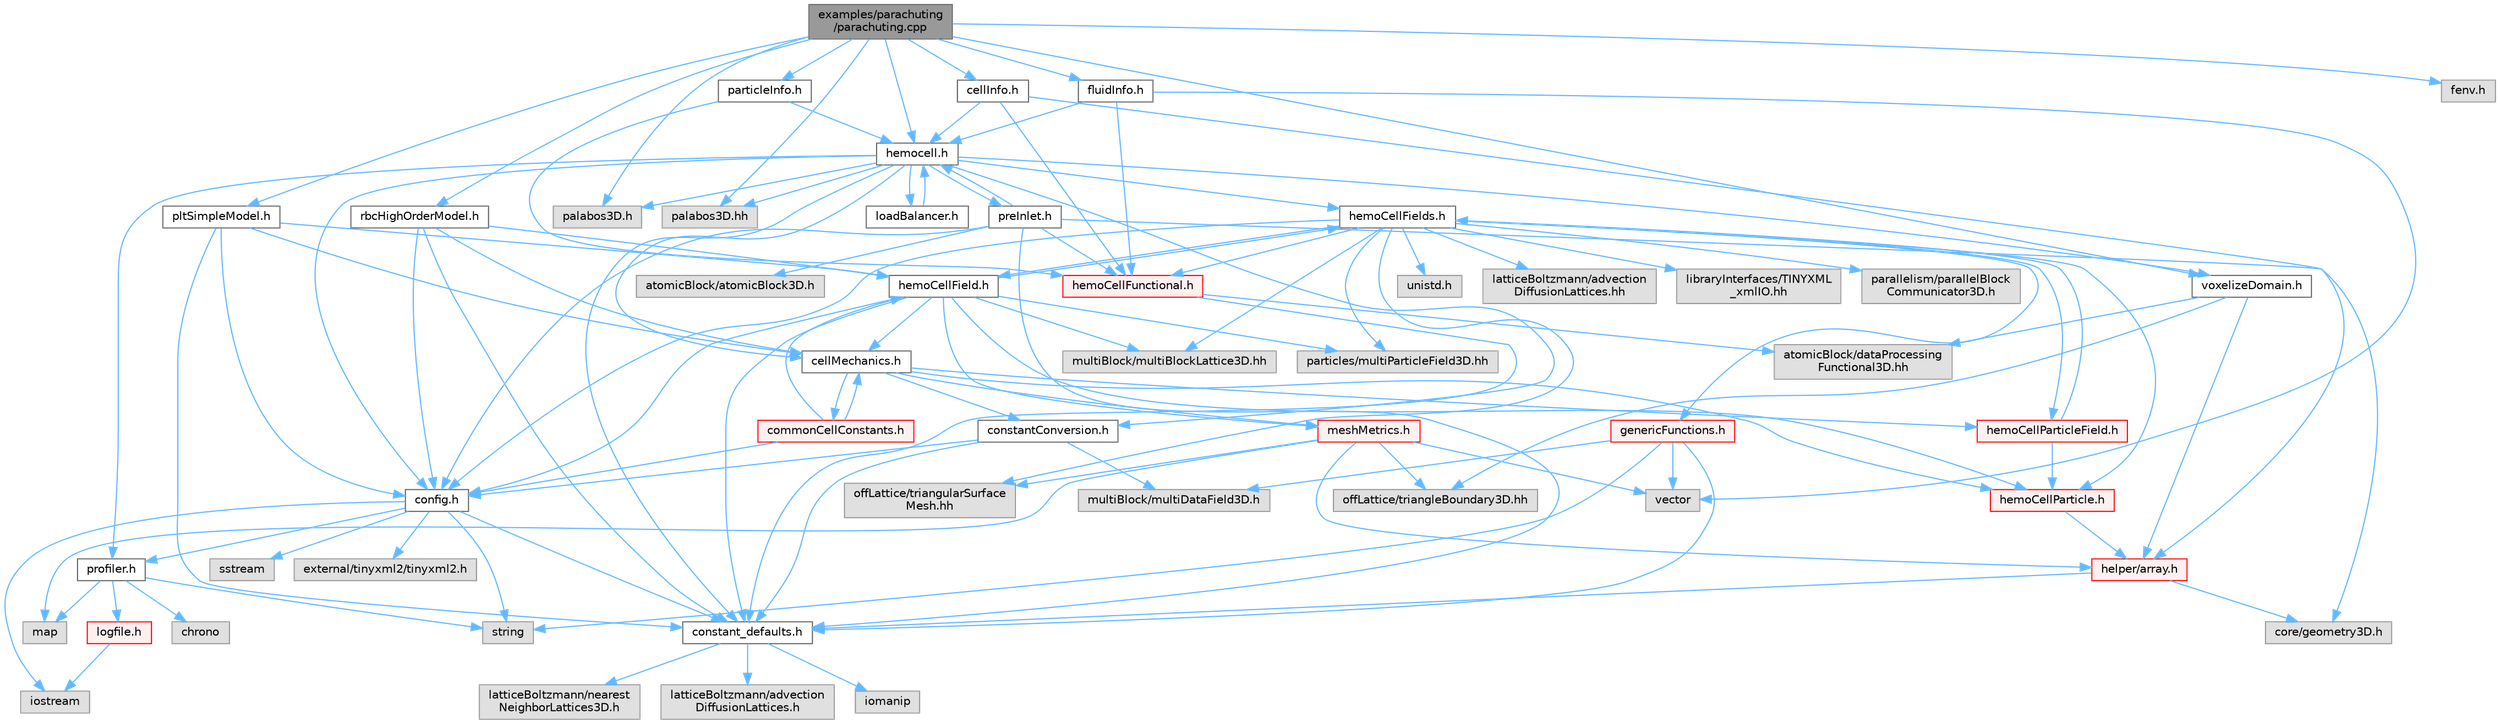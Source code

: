 digraph "examples/parachuting/parachuting.cpp"
{
 // LATEX_PDF_SIZE
  bgcolor="transparent";
  edge [fontname=Helvetica,fontsize=10,labelfontname=Helvetica,labelfontsize=10];
  node [fontname=Helvetica,fontsize=10,shape=box,height=0.2,width=0.4];
  Node1 [id="Node000001",label="examples/parachuting\l/parachuting.cpp",height=0.2,width=0.4,color="gray40", fillcolor="grey60", style="filled", fontcolor="black",tooltip=" "];
  Node1 -> Node2 [id="edge1_Node000001_Node000002",color="steelblue1",style="solid",tooltip=" "];
  Node2 [id="Node000002",label="hemocell.h",height=0.2,width=0.4,color="grey40", fillcolor="white", style="filled",URL="$hemocell_8h.html",tooltip=" "];
  Node2 -> Node3 [id="edge2_Node000002_Node000003",color="steelblue1",style="solid",tooltip=" "];
  Node3 [id="Node000003",label="constant_defaults.h",height=0.2,width=0.4,color="grey40", fillcolor="white", style="filled",URL="$constant__defaults_8h.html",tooltip=" "];
  Node3 -> Node4 [id="edge3_Node000003_Node000004",color="steelblue1",style="solid",tooltip=" "];
  Node4 [id="Node000004",label="iomanip",height=0.2,width=0.4,color="grey60", fillcolor="#E0E0E0", style="filled",tooltip=" "];
  Node3 -> Node5 [id="edge4_Node000003_Node000005",color="steelblue1",style="solid",tooltip=" "];
  Node5 [id="Node000005",label="latticeBoltzmann/nearest\lNeighborLattices3D.h",height=0.2,width=0.4,color="grey60", fillcolor="#E0E0E0", style="filled",tooltip=" "];
  Node3 -> Node6 [id="edge5_Node000003_Node000006",color="steelblue1",style="solid",tooltip=" "];
  Node6 [id="Node000006",label="latticeBoltzmann/advection\lDiffusionLattices.h",height=0.2,width=0.4,color="grey60", fillcolor="#E0E0E0", style="filled",tooltip=" "];
  Node2 -> Node7 [id="edge6_Node000002_Node000007",color="steelblue1",style="solid",tooltip=" "];
  Node7 [id="Node000007",label="config.h",height=0.2,width=0.4,color="grey40", fillcolor="white", style="filled",URL="$config_8h.html",tooltip=" "];
  Node7 -> Node8 [id="edge7_Node000007_Node000008",color="steelblue1",style="solid",tooltip=" "];
  Node8 [id="Node000008",label="profiler.h",height=0.2,width=0.4,color="grey40", fillcolor="white", style="filled",URL="$profiler_8h.html",tooltip=" "];
  Node8 -> Node9 [id="edge8_Node000008_Node000009",color="steelblue1",style="solid",tooltip=" "];
  Node9 [id="Node000009",label="chrono",height=0.2,width=0.4,color="grey60", fillcolor="#E0E0E0", style="filled",tooltip=" "];
  Node8 -> Node10 [id="edge9_Node000008_Node000010",color="steelblue1",style="solid",tooltip=" "];
  Node10 [id="Node000010",label="string",height=0.2,width=0.4,color="grey60", fillcolor="#E0E0E0", style="filled",tooltip=" "];
  Node8 -> Node11 [id="edge10_Node000008_Node000011",color="steelblue1",style="solid",tooltip=" "];
  Node11 [id="Node000011",label="map",height=0.2,width=0.4,color="grey60", fillcolor="#E0E0E0", style="filled",tooltip=" "];
  Node8 -> Node12 [id="edge11_Node000008_Node000012",color="steelblue1",style="solid",tooltip=" "];
  Node12 [id="Node000012",label="logfile.h",height=0.2,width=0.4,color="red", fillcolor="#FFF0F0", style="filled",URL="$logfile_8h.html",tooltip=" "];
  Node12 -> Node14 [id="edge12_Node000012_Node000014",color="steelblue1",style="solid",tooltip=" "];
  Node14 [id="Node000014",label="iostream",height=0.2,width=0.4,color="grey60", fillcolor="#E0E0E0", style="filled",tooltip=" "];
  Node7 -> Node15 [id="edge13_Node000007_Node000015",color="steelblue1",style="solid",tooltip=" "];
  Node15 [id="Node000015",label="external/tinyxml2/tinyxml2.h",height=0.2,width=0.4,color="grey60", fillcolor="#E0E0E0", style="filled",tooltip=" "];
  Node7 -> Node3 [id="edge14_Node000007_Node000003",color="steelblue1",style="solid",tooltip=" "];
  Node7 -> Node10 [id="edge15_Node000007_Node000010",color="steelblue1",style="solid",tooltip=" "];
  Node7 -> Node14 [id="edge16_Node000007_Node000014",color="steelblue1",style="solid",tooltip=" "];
  Node7 -> Node16 [id="edge17_Node000007_Node000016",color="steelblue1",style="solid",tooltip=" "];
  Node16 [id="Node000016",label="sstream",height=0.2,width=0.4,color="grey60", fillcolor="#E0E0E0", style="filled",tooltip=" "];
  Node2 -> Node17 [id="edge18_Node000002_Node000017",color="steelblue1",style="solid",tooltip=" "];
  Node17 [id="Node000017",label="hemoCellFields.h",height=0.2,width=0.4,color="grey40", fillcolor="white", style="filled",URL="$hemoCellFields_8h.html",tooltip=" "];
  Node17 -> Node18 [id="edge19_Node000017_Node000018",color="steelblue1",style="solid",tooltip=" "];
  Node18 [id="Node000018",label="hemoCellParticleField.h",height=0.2,width=0.4,color="red", fillcolor="#FFF0F0", style="filled",URL="$hemoCellParticleField_8h.html",tooltip=" "];
  Node18 -> Node17 [id="edge20_Node000018_Node000017",color="steelblue1",style="solid",tooltip=" "];
  Node18 -> Node21 [id="edge21_Node000018_Node000021",color="steelblue1",style="solid",tooltip=" "];
  Node21 [id="Node000021",label="hemoCellParticle.h",height=0.2,width=0.4,color="red", fillcolor="#FFF0F0", style="filled",URL="$hemoCellParticle_8h.html",tooltip=" "];
  Node21 -> Node22 [id="edge22_Node000021_Node000022",color="steelblue1",style="solid",tooltip=" "];
  Node22 [id="Node000022",label="helper/array.h",height=0.2,width=0.4,color="red", fillcolor="#FFF0F0", style="filled",URL="$array_8h.html",tooltip=" "];
  Node22 -> Node3 [id="edge23_Node000022_Node000003",color="steelblue1",style="solid",tooltip=" "];
  Node22 -> Node26 [id="edge24_Node000022_Node000026",color="steelblue1",style="solid",tooltip=" "];
  Node26 [id="Node000026",label="core/geometry3D.h",height=0.2,width=0.4,color="grey60", fillcolor="#E0E0E0", style="filled",tooltip=" "];
  Node17 -> Node30 [id="edge25_Node000017_Node000030",color="steelblue1",style="solid",tooltip=" "];
  Node30 [id="Node000030",label="genericFunctions.h",height=0.2,width=0.4,color="red", fillcolor="#FFF0F0", style="filled",URL="$genericFunctions_8h.html",tooltip=" "];
  Node30 -> Node32 [id="edge26_Node000030_Node000032",color="steelblue1",style="solid",tooltip=" "];
  Node32 [id="Node000032",label="vector",height=0.2,width=0.4,color="grey60", fillcolor="#E0E0E0", style="filled",tooltip=" "];
  Node30 -> Node10 [id="edge27_Node000030_Node000010",color="steelblue1",style="solid",tooltip=" "];
  Node30 -> Node36 [id="edge28_Node000030_Node000036",color="steelblue1",style="solid",tooltip=" "];
  Node36 [id="Node000036",label="multiBlock/multiDataField3D.h",height=0.2,width=0.4,color="grey60", fillcolor="#E0E0E0", style="filled",tooltip=" "];
  Node30 -> Node3 [id="edge29_Node000030_Node000003",color="steelblue1",style="solid",tooltip=" "];
  Node17 -> Node37 [id="edge30_Node000017_Node000037",color="steelblue1",style="solid",tooltip=" "];
  Node37 [id="Node000037",label="hemoCellFunctional.h",height=0.2,width=0.4,color="red", fillcolor="#FFF0F0", style="filled",URL="$hemoCellFunctional_8h.html",tooltip=" "];
  Node37 -> Node3 [id="edge31_Node000037_Node000003",color="steelblue1",style="solid",tooltip=" "];
  Node37 -> Node39 [id="edge32_Node000037_Node000039",color="steelblue1",style="solid",tooltip=" "];
  Node39 [id="Node000039",label="atomicBlock/dataProcessing\lFunctional3D.hh",height=0.2,width=0.4,color="grey60", fillcolor="#E0E0E0", style="filled",tooltip=" "];
  Node17 -> Node42 [id="edge33_Node000017_Node000042",color="steelblue1",style="solid",tooltip=" "];
  Node42 [id="Node000042",label="hemoCellField.h",height=0.2,width=0.4,color="grey40", fillcolor="white", style="filled",URL="$hemoCellField_8h.html",tooltip=" "];
  Node42 -> Node7 [id="edge34_Node000042_Node000007",color="steelblue1",style="solid",tooltip=" "];
  Node42 -> Node3 [id="edge35_Node000042_Node000003",color="steelblue1",style="solid",tooltip=" "];
  Node42 -> Node43 [id="edge36_Node000042_Node000043",color="steelblue1",style="solid",tooltip=" "];
  Node43 [id="Node000043",label="cellMechanics.h",height=0.2,width=0.4,color="grey40", fillcolor="white", style="filled",URL="$cellMechanics_8h.html",tooltip=" "];
  Node43 -> Node18 [id="edge37_Node000043_Node000018",color="steelblue1",style="solid",tooltip=" "];
  Node43 -> Node21 [id="edge38_Node000043_Node000021",color="steelblue1",style="solid",tooltip=" "];
  Node43 -> Node44 [id="edge39_Node000043_Node000044",color="steelblue1",style="solid",tooltip=" "];
  Node44 [id="Node000044",label="commonCellConstants.h",height=0.2,width=0.4,color="red", fillcolor="#FFF0F0", style="filled",URL="$commonCellConstants_8h.html",tooltip=" "];
  Node44 -> Node43 [id="edge40_Node000044_Node000043",color="steelblue1",style="solid",tooltip=" "];
  Node44 -> Node7 [id="edge41_Node000044_Node000007",color="steelblue1",style="solid",tooltip=" "];
  Node44 -> Node42 [id="edge42_Node000044_Node000042",color="steelblue1",style="solid",tooltip=" "];
  Node43 -> Node46 [id="edge43_Node000043_Node000046",color="steelblue1",style="solid",tooltip=" "];
  Node46 [id="Node000046",label="meshMetrics.h",height=0.2,width=0.4,color="red", fillcolor="#FFF0F0", style="filled",URL="$meshMetrics_8h.html",tooltip=" "];
  Node46 -> Node11 [id="edge44_Node000046_Node000011",color="steelblue1",style="solid",tooltip=" "];
  Node46 -> Node32 [id="edge45_Node000046_Node000032",color="steelblue1",style="solid",tooltip=" "];
  Node46 -> Node47 [id="edge46_Node000046_Node000047",color="steelblue1",style="solid",tooltip=" "];
  Node47 [id="Node000047",label="offLattice/triangularSurface\lMesh.hh",height=0.2,width=0.4,color="grey60", fillcolor="#E0E0E0", style="filled",tooltip=" "];
  Node46 -> Node48 [id="edge47_Node000046_Node000048",color="steelblue1",style="solid",tooltip=" "];
  Node48 [id="Node000048",label="offLattice/triangleBoundary3D.hh",height=0.2,width=0.4,color="grey60", fillcolor="#E0E0E0", style="filled",tooltip=" "];
  Node46 -> Node22 [id="edge48_Node000046_Node000022",color="steelblue1",style="solid",tooltip=" "];
  Node43 -> Node50 [id="edge49_Node000043_Node000050",color="steelblue1",style="solid",tooltip=" "];
  Node50 [id="Node000050",label="constantConversion.h",height=0.2,width=0.4,color="grey40", fillcolor="white", style="filled",URL="$constantConversion_8h.html",tooltip=" "];
  Node50 -> Node7 [id="edge50_Node000050_Node000007",color="steelblue1",style="solid",tooltip=" "];
  Node50 -> Node3 [id="edge51_Node000050_Node000003",color="steelblue1",style="solid",tooltip=" "];
  Node50 -> Node36 [id="edge52_Node000050_Node000036",color="steelblue1",style="solid",tooltip=" "];
  Node42 -> Node46 [id="edge53_Node000042_Node000046",color="steelblue1",style="solid",tooltip=" "];
  Node42 -> Node17 [id="edge54_Node000042_Node000017",color="steelblue1",style="solid",tooltip=" "];
  Node42 -> Node21 [id="edge55_Node000042_Node000021",color="steelblue1",style="solid",tooltip=" "];
  Node42 -> Node51 [id="edge56_Node000042_Node000051",color="steelblue1",style="solid",tooltip=" "];
  Node51 [id="Node000051",label="multiBlock/multiBlockLattice3D.hh",height=0.2,width=0.4,color="grey60", fillcolor="#E0E0E0", style="filled",tooltip=" "];
  Node42 -> Node52 [id="edge57_Node000042_Node000052",color="steelblue1",style="solid",tooltip=" "];
  Node52 [id="Node000052",label="particles/multiParticleField3D.hh",height=0.2,width=0.4,color="grey60", fillcolor="#E0E0E0", style="filled",tooltip=" "];
  Node17 -> Node21 [id="edge58_Node000017_Node000021",color="steelblue1",style="solid",tooltip=" "];
  Node17 -> Node7 [id="edge59_Node000017_Node000007",color="steelblue1",style="solid",tooltip=" "];
  Node17 -> Node53 [id="edge60_Node000017_Node000053",color="steelblue1",style="solid",tooltip=" "];
  Node53 [id="Node000053",label="unistd.h",height=0.2,width=0.4,color="grey60", fillcolor="#E0E0E0", style="filled",tooltip=" "];
  Node17 -> Node54 [id="edge61_Node000017_Node000054",color="steelblue1",style="solid",tooltip=" "];
  Node54 [id="Node000054",label="latticeBoltzmann/advection\lDiffusionLattices.hh",height=0.2,width=0.4,color="grey60", fillcolor="#E0E0E0", style="filled",tooltip=" "];
  Node17 -> Node51 [id="edge62_Node000017_Node000051",color="steelblue1",style="solid",tooltip=" "];
  Node17 -> Node47 [id="edge63_Node000017_Node000047",color="steelblue1",style="solid",tooltip=" "];
  Node17 -> Node55 [id="edge64_Node000017_Node000055",color="steelblue1",style="solid",tooltip=" "];
  Node55 [id="Node000055",label="libraryInterfaces/TINYXML\l_xmlIO.hh",height=0.2,width=0.4,color="grey60", fillcolor="#E0E0E0", style="filled",tooltip=" "];
  Node17 -> Node52 [id="edge65_Node000017_Node000052",color="steelblue1",style="solid",tooltip=" "];
  Node17 -> Node56 [id="edge66_Node000017_Node000056",color="steelblue1",style="solid",tooltip=" "];
  Node56 [id="Node000056",label="parallelism/parallelBlock\lCommunicator3D.h",height=0.2,width=0.4,color="grey60", fillcolor="#E0E0E0", style="filled",tooltip=" "];
  Node2 -> Node57 [id="edge67_Node000002_Node000057",color="steelblue1",style="solid",tooltip=" "];
  Node57 [id="Node000057",label="loadBalancer.h",height=0.2,width=0.4,color="grey40", fillcolor="white", style="filled",URL="$loadBalancer_8h.html",tooltip=" "];
  Node57 -> Node2 [id="edge68_Node000057_Node000002",color="steelblue1",style="solid",tooltip=" "];
  Node2 -> Node8 [id="edge69_Node000002_Node000008",color="steelblue1",style="solid",tooltip=" "];
  Node2 -> Node43 [id="edge70_Node000002_Node000043",color="steelblue1",style="solid",tooltip=" "];
  Node2 -> Node50 [id="edge71_Node000002_Node000050",color="steelblue1",style="solid",tooltip=" "];
  Node2 -> Node58 [id="edge72_Node000002_Node000058",color="steelblue1",style="solid",tooltip=" "];
  Node58 [id="Node000058",label="preInlet.h",height=0.2,width=0.4,color="grey40", fillcolor="white", style="filled",URL="$preInlet_8h.html",tooltip=" "];
  Node58 -> Node3 [id="edge73_Node000058_Node000003",color="steelblue1",style="solid",tooltip=" "];
  Node58 -> Node37 [id="edge74_Node000058_Node000037",color="steelblue1",style="solid",tooltip=" "];
  Node58 -> Node26 [id="edge75_Node000058_Node000026",color="steelblue1",style="solid",tooltip=" "];
  Node58 -> Node20 [id="edge76_Node000058_Node000020",color="steelblue1",style="solid",tooltip=" "];
  Node20 [id="Node000020",label="atomicBlock/atomicBlock3D.h",height=0.2,width=0.4,color="grey60", fillcolor="#E0E0E0", style="filled",tooltip=" "];
  Node58 -> Node7 [id="edge77_Node000058_Node000007",color="steelblue1",style="solid",tooltip=" "];
  Node58 -> Node2 [id="edge78_Node000058_Node000002",color="steelblue1",style="solid",tooltip=" "];
  Node2 -> Node59 [id="edge79_Node000002_Node000059",color="steelblue1",style="solid",tooltip=" "];
  Node59 [id="Node000059",label="voxelizeDomain.h",height=0.2,width=0.4,color="grey40", fillcolor="white", style="filled",URL="$voxelizeDomain_8h.html",tooltip=" "];
  Node59 -> Node39 [id="edge80_Node000059_Node000039",color="steelblue1",style="solid",tooltip=" "];
  Node59 -> Node48 [id="edge81_Node000059_Node000048",color="steelblue1",style="solid",tooltip=" "];
  Node59 -> Node22 [id="edge82_Node000059_Node000022",color="steelblue1",style="solid",tooltip=" "];
  Node2 -> Node60 [id="edge83_Node000002_Node000060",color="steelblue1",style="solid",tooltip=" "];
  Node60 [id="Node000060",label="palabos3D.h",height=0.2,width=0.4,color="grey60", fillcolor="#E0E0E0", style="filled",tooltip=" "];
  Node2 -> Node61 [id="edge84_Node000002_Node000061",color="steelblue1",style="solid",tooltip=" "];
  Node61 [id="Node000061",label="palabos3D.hh",height=0.2,width=0.4,color="grey60", fillcolor="#E0E0E0", style="filled",tooltip=" "];
  Node1 -> Node62 [id="edge85_Node000001_Node000062",color="steelblue1",style="solid",tooltip=" "];
  Node62 [id="Node000062",label="rbcHighOrderModel.h",height=0.2,width=0.4,color="grey40", fillcolor="white", style="filled",URL="$rbcHighOrderModel_8h.html",tooltip=" "];
  Node62 -> Node7 [id="edge86_Node000062_Node000007",color="steelblue1",style="solid",tooltip=" "];
  Node62 -> Node43 [id="edge87_Node000062_Node000043",color="steelblue1",style="solid",tooltip=" "];
  Node62 -> Node42 [id="edge88_Node000062_Node000042",color="steelblue1",style="solid",tooltip=" "];
  Node62 -> Node3 [id="edge89_Node000062_Node000003",color="steelblue1",style="solid",tooltip=" "];
  Node1 -> Node63 [id="edge90_Node000001_Node000063",color="steelblue1",style="solid",tooltip=" "];
  Node63 [id="Node000063",label="pltSimpleModel.h",height=0.2,width=0.4,color="grey40", fillcolor="white", style="filled",URL="$pltSimpleModel_8h.html",tooltip=" "];
  Node63 -> Node7 [id="edge91_Node000063_Node000007",color="steelblue1",style="solid",tooltip=" "];
  Node63 -> Node43 [id="edge92_Node000063_Node000043",color="steelblue1",style="solid",tooltip=" "];
  Node63 -> Node3 [id="edge93_Node000063_Node000003",color="steelblue1",style="solid",tooltip=" "];
  Node63 -> Node42 [id="edge94_Node000063_Node000042",color="steelblue1",style="solid",tooltip=" "];
  Node1 -> Node64 [id="edge95_Node000001_Node000064",color="steelblue1",style="solid",tooltip=" "];
  Node64 [id="Node000064",label="cellInfo.h",height=0.2,width=0.4,color="grey40", fillcolor="white", style="filled",URL="$cellInfo_8h.html",tooltip=" "];
  Node64 -> Node2 [id="edge96_Node000064_Node000002",color="steelblue1",style="solid",tooltip=" "];
  Node64 -> Node37 [id="edge97_Node000064_Node000037",color="steelblue1",style="solid",tooltip=" "];
  Node64 -> Node22 [id="edge98_Node000064_Node000022",color="steelblue1",style="solid",tooltip=" "];
  Node1 -> Node65 [id="edge99_Node000001_Node000065",color="steelblue1",style="solid",tooltip=" "];
  Node65 [id="Node000065",label="fluidInfo.h",height=0.2,width=0.4,color="grey40", fillcolor="white", style="filled",URL="$fluidInfo_8h.html",tooltip=" "];
  Node65 -> Node2 [id="edge100_Node000065_Node000002",color="steelblue1",style="solid",tooltip=" "];
  Node65 -> Node37 [id="edge101_Node000065_Node000037",color="steelblue1",style="solid",tooltip=" "];
  Node65 -> Node32 [id="edge102_Node000065_Node000032",color="steelblue1",style="solid",tooltip=" "];
  Node1 -> Node66 [id="edge103_Node000001_Node000066",color="steelblue1",style="solid",tooltip=" "];
  Node66 [id="Node000066",label="particleInfo.h",height=0.2,width=0.4,color="grey40", fillcolor="white", style="filled",URL="$particleInfo_8h.html",tooltip=" "];
  Node66 -> Node2 [id="edge104_Node000066_Node000002",color="steelblue1",style="solid",tooltip=" "];
  Node66 -> Node37 [id="edge105_Node000066_Node000037",color="steelblue1",style="solid",tooltip=" "];
  Node1 -> Node67 [id="edge106_Node000001_Node000067",color="steelblue1",style="solid",tooltip=" "];
  Node67 [id="Node000067",label="fenv.h",height=0.2,width=0.4,color="grey60", fillcolor="#E0E0E0", style="filled",tooltip=" "];
  Node1 -> Node59 [id="edge107_Node000001_Node000059",color="steelblue1",style="solid",tooltip=" "];
  Node1 -> Node60 [id="edge108_Node000001_Node000060",color="steelblue1",style="solid",tooltip=" "];
  Node1 -> Node61 [id="edge109_Node000001_Node000061",color="steelblue1",style="solid",tooltip=" "];
}
